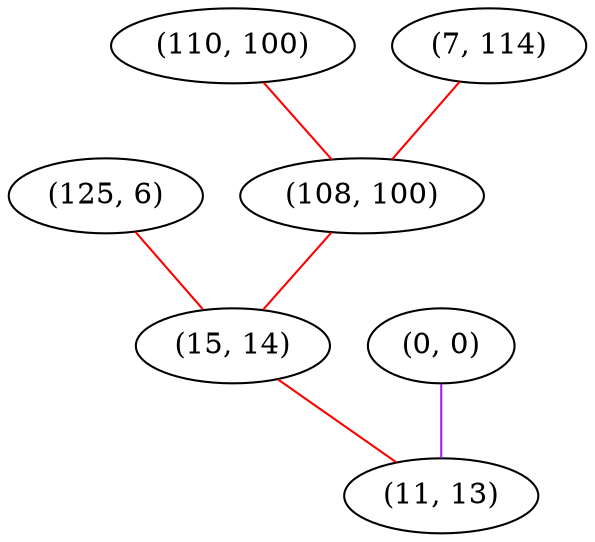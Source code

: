 graph "" {
"(125, 6)";
"(0, 0)";
"(110, 100)";
"(7, 114)";
"(108, 100)";
"(15, 14)";
"(11, 13)";
"(125, 6)" -- "(15, 14)"  [color=red, key=0, weight=1];
"(0, 0)" -- "(11, 13)"  [color=purple, key=0, weight=4];
"(110, 100)" -- "(108, 100)"  [color=red, key=0, weight=1];
"(7, 114)" -- "(108, 100)"  [color=red, key=0, weight=1];
"(108, 100)" -- "(15, 14)"  [color=red, key=0, weight=1];
"(15, 14)" -- "(11, 13)"  [color=red, key=0, weight=1];
}
